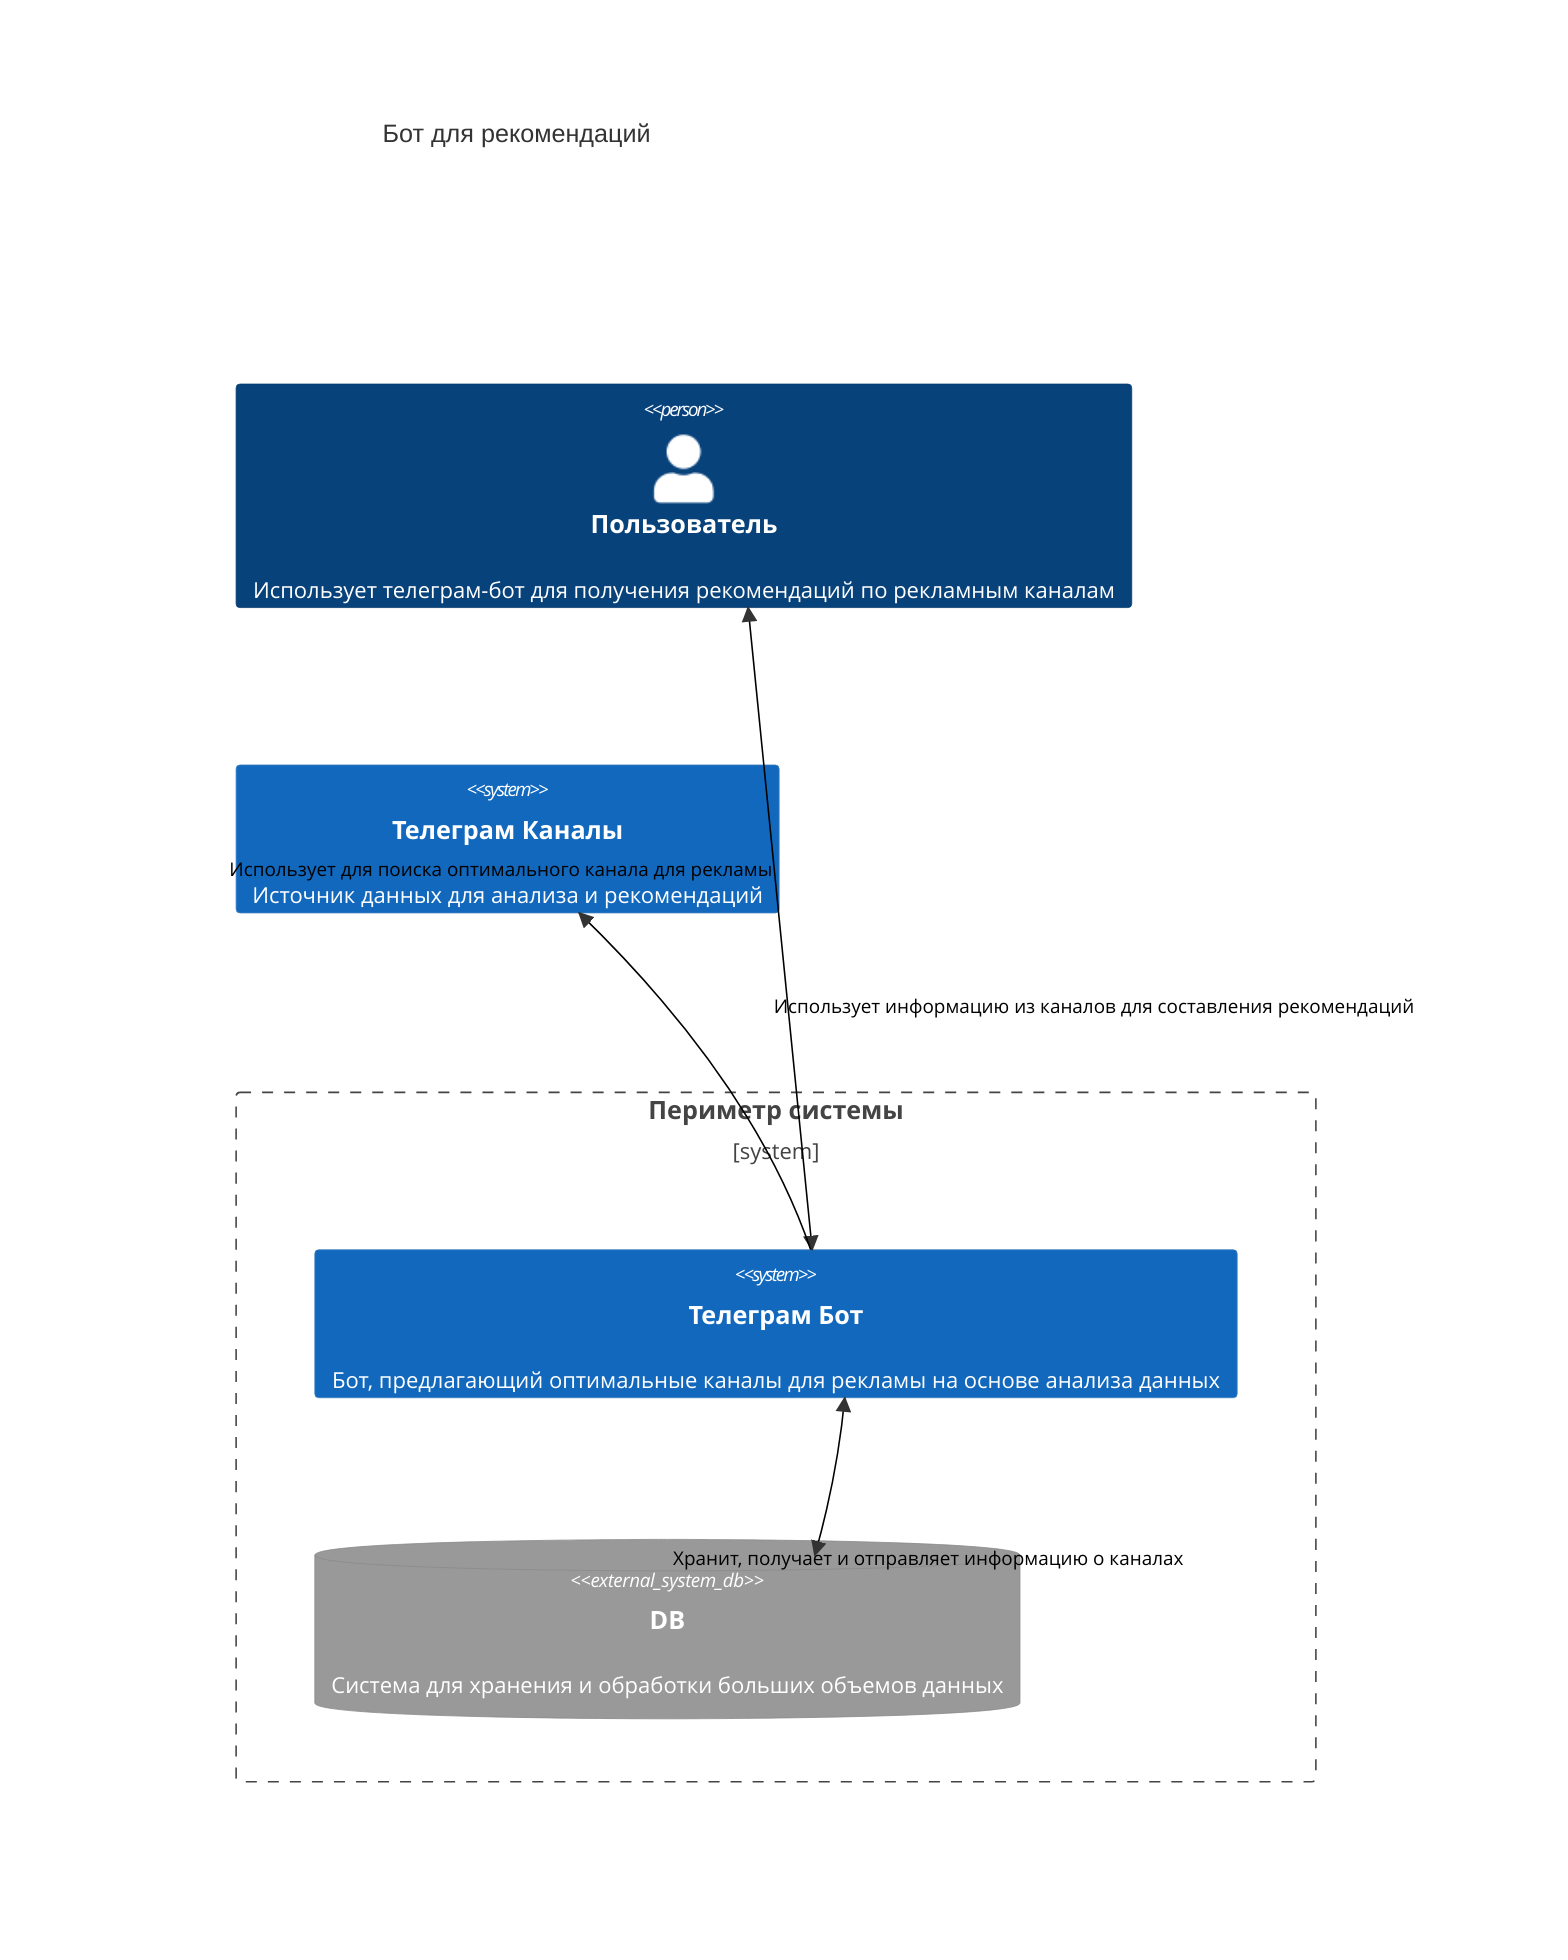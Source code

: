 C4Context
    accTitle: Бот для рекомендаций
    accDescr: Context

    Person(user, "Пользователь", "Использует телеграм-бот для получения рекомендаций по рекламным каналам")
    System(tg_bot, "Телеграм Бот", "Бот, предлагающий оптимальные каналы для рекламы на основе анализа данных")
    System(tg_channels, "Телеграм Каналы", "Источник данных для анализа и рекомендаций")


    Boundary(b1, "Периметр системы") {

        SystemDb_Ext(DB, "DB", "Система для хранения и обработки больших объемов данных")
        System(tg_bot, "Телеграм Бот", "Бот, предлагающий оптимальные каналы для рекламы на основе анализа данных")
    }

    BiRel(user, tg_bot, "Использует для поиска оптимального канала для рекламы")
    Rel(tg_bot, tg_channels, "Использует информацию из каналов для составления рекомендаций")
    BiRel(tg_bot, DB, "Хранит, получает и отправляет информацию о каналах")
    BiRel(tg_bot, DB, "Хранит, получает и отправляет информацию о каналах")
    UpdateRelStyle(user, tg_bot, $textColor="Black", $lineColor="black", $offsetX="-350", $offsetY="-40")
    UpdateRelStyle(tg_bot, DB, $textColor="Black", $lineColor="black", $offsetX="-100", $offsetY="50")
    UpdateRelStyle(tg_bot, tg_channels, $textColor="Black", $lineColor="black", $offsetX="50", $offsetY="-50")